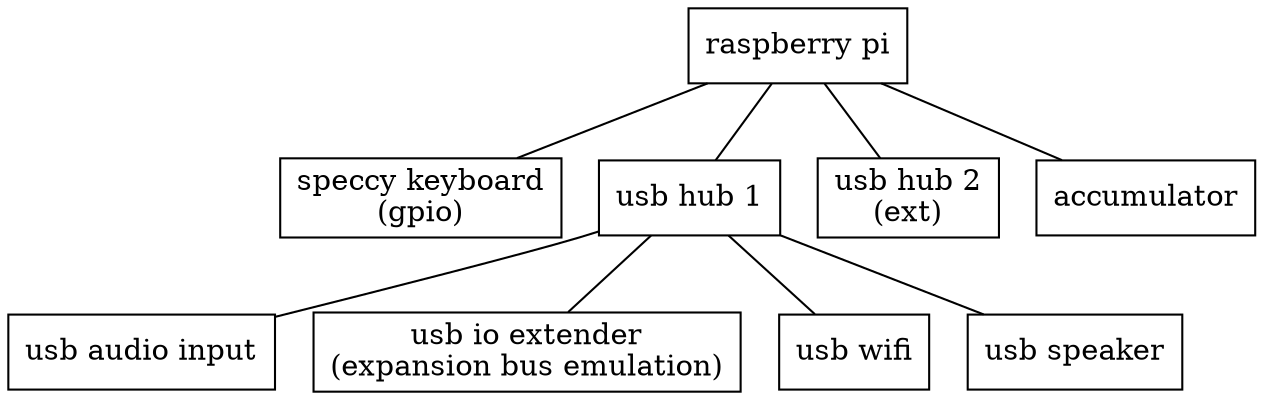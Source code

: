 graph hardware {
  node [ shape="box" ];
  PI [ label="raspberry pi" ];
  PI -- "speccy keyboard\n(gpio)";
  HUB1 [ label="usb hub 1" ];
  PI -- HUB1  
  HUB1 -- "usb audio input"
  HUB1 -- "usb io extender\n(expansion bus emulation)"
  HUB1 -- "usb wifi"
  HUB1 -- "usb speaker"
  PI -- "usb hub 2\n(ext)"
  PI -- "accumulator"
}